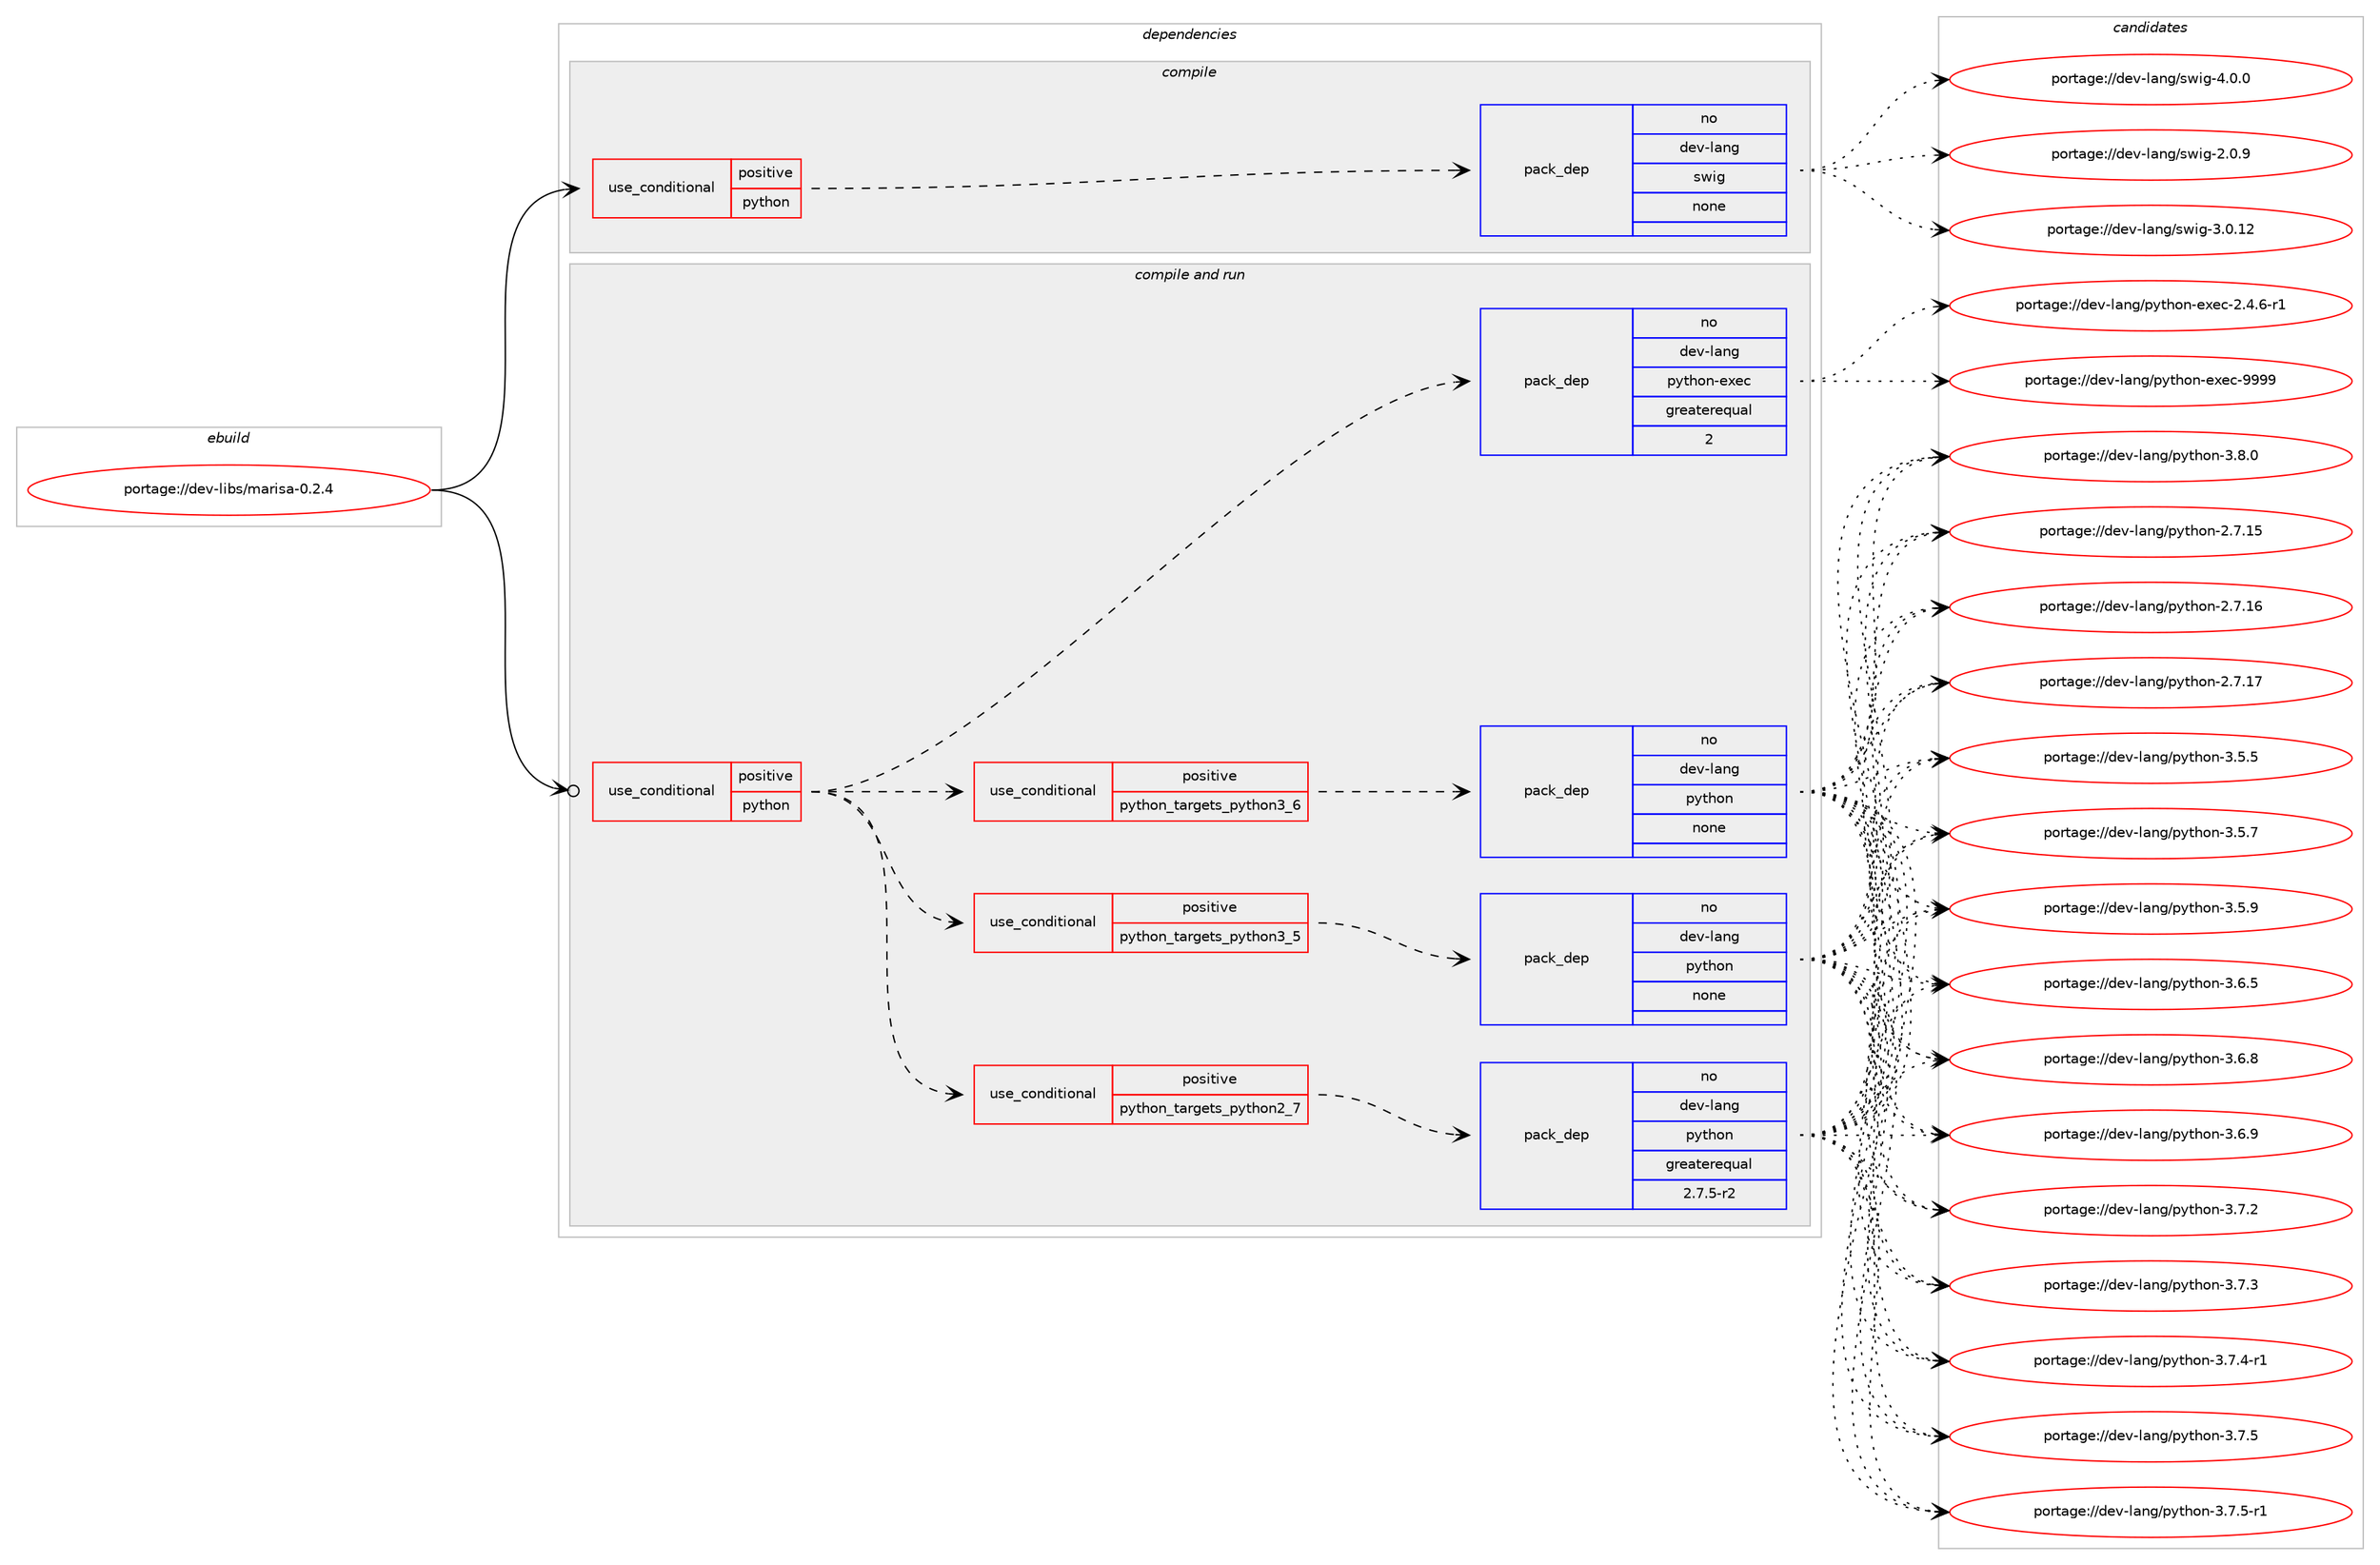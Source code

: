 digraph prolog {

# *************
# Graph options
# *************

newrank=true;
concentrate=true;
compound=true;
graph [rankdir=LR,fontname=Helvetica,fontsize=10,ranksep=1.5];#, ranksep=2.5, nodesep=0.2];
edge  [arrowhead=vee];
node  [fontname=Helvetica,fontsize=10];

# **********
# The ebuild
# **********

subgraph cluster_leftcol {
color=gray;
rank=same;
label=<<i>ebuild</i>>;
id [label="portage://dev-libs/marisa-0.2.4", color=red, width=4, href="../dev-libs/marisa-0.2.4.svg"];
}

# ****************
# The dependencies
# ****************

subgraph cluster_midcol {
color=gray;
label=<<i>dependencies</i>>;
subgraph cluster_compile {
fillcolor="#eeeeee";
style=filled;
label=<<i>compile</i>>;
subgraph cond21531 {
dependency102814 [label=<<TABLE BORDER="0" CELLBORDER="1" CELLSPACING="0" CELLPADDING="4"><TR><TD ROWSPAN="3" CELLPADDING="10">use_conditional</TD></TR><TR><TD>positive</TD></TR><TR><TD>python</TD></TR></TABLE>>, shape=none, color=red];
subgraph pack78200 {
dependency102815 [label=<<TABLE BORDER="0" CELLBORDER="1" CELLSPACING="0" CELLPADDING="4" WIDTH="220"><TR><TD ROWSPAN="6" CELLPADDING="30">pack_dep</TD></TR><TR><TD WIDTH="110">no</TD></TR><TR><TD>dev-lang</TD></TR><TR><TD>swig</TD></TR><TR><TD>none</TD></TR><TR><TD></TD></TR></TABLE>>, shape=none, color=blue];
}
dependency102814:e -> dependency102815:w [weight=20,style="dashed",arrowhead="vee"];
}
id:e -> dependency102814:w [weight=20,style="solid",arrowhead="vee"];
}
subgraph cluster_compileandrun {
fillcolor="#eeeeee";
style=filled;
label=<<i>compile and run</i>>;
subgraph cond21532 {
dependency102816 [label=<<TABLE BORDER="0" CELLBORDER="1" CELLSPACING="0" CELLPADDING="4"><TR><TD ROWSPAN="3" CELLPADDING="10">use_conditional</TD></TR><TR><TD>positive</TD></TR><TR><TD>python</TD></TR></TABLE>>, shape=none, color=red];
subgraph cond21533 {
dependency102817 [label=<<TABLE BORDER="0" CELLBORDER="1" CELLSPACING="0" CELLPADDING="4"><TR><TD ROWSPAN="3" CELLPADDING="10">use_conditional</TD></TR><TR><TD>positive</TD></TR><TR><TD>python_targets_python2_7</TD></TR></TABLE>>, shape=none, color=red];
subgraph pack78201 {
dependency102818 [label=<<TABLE BORDER="0" CELLBORDER="1" CELLSPACING="0" CELLPADDING="4" WIDTH="220"><TR><TD ROWSPAN="6" CELLPADDING="30">pack_dep</TD></TR><TR><TD WIDTH="110">no</TD></TR><TR><TD>dev-lang</TD></TR><TR><TD>python</TD></TR><TR><TD>greaterequal</TD></TR><TR><TD>2.7.5-r2</TD></TR></TABLE>>, shape=none, color=blue];
}
dependency102817:e -> dependency102818:w [weight=20,style="dashed",arrowhead="vee"];
}
dependency102816:e -> dependency102817:w [weight=20,style="dashed",arrowhead="vee"];
subgraph cond21534 {
dependency102819 [label=<<TABLE BORDER="0" CELLBORDER="1" CELLSPACING="0" CELLPADDING="4"><TR><TD ROWSPAN="3" CELLPADDING="10">use_conditional</TD></TR><TR><TD>positive</TD></TR><TR><TD>python_targets_python3_5</TD></TR></TABLE>>, shape=none, color=red];
subgraph pack78202 {
dependency102820 [label=<<TABLE BORDER="0" CELLBORDER="1" CELLSPACING="0" CELLPADDING="4" WIDTH="220"><TR><TD ROWSPAN="6" CELLPADDING="30">pack_dep</TD></TR><TR><TD WIDTH="110">no</TD></TR><TR><TD>dev-lang</TD></TR><TR><TD>python</TD></TR><TR><TD>none</TD></TR><TR><TD></TD></TR></TABLE>>, shape=none, color=blue];
}
dependency102819:e -> dependency102820:w [weight=20,style="dashed",arrowhead="vee"];
}
dependency102816:e -> dependency102819:w [weight=20,style="dashed",arrowhead="vee"];
subgraph cond21535 {
dependency102821 [label=<<TABLE BORDER="0" CELLBORDER="1" CELLSPACING="0" CELLPADDING="4"><TR><TD ROWSPAN="3" CELLPADDING="10">use_conditional</TD></TR><TR><TD>positive</TD></TR><TR><TD>python_targets_python3_6</TD></TR></TABLE>>, shape=none, color=red];
subgraph pack78203 {
dependency102822 [label=<<TABLE BORDER="0" CELLBORDER="1" CELLSPACING="0" CELLPADDING="4" WIDTH="220"><TR><TD ROWSPAN="6" CELLPADDING="30">pack_dep</TD></TR><TR><TD WIDTH="110">no</TD></TR><TR><TD>dev-lang</TD></TR><TR><TD>python</TD></TR><TR><TD>none</TD></TR><TR><TD></TD></TR></TABLE>>, shape=none, color=blue];
}
dependency102821:e -> dependency102822:w [weight=20,style="dashed",arrowhead="vee"];
}
dependency102816:e -> dependency102821:w [weight=20,style="dashed",arrowhead="vee"];
subgraph pack78204 {
dependency102823 [label=<<TABLE BORDER="0" CELLBORDER="1" CELLSPACING="0" CELLPADDING="4" WIDTH="220"><TR><TD ROWSPAN="6" CELLPADDING="30">pack_dep</TD></TR><TR><TD WIDTH="110">no</TD></TR><TR><TD>dev-lang</TD></TR><TR><TD>python-exec</TD></TR><TR><TD>greaterequal</TD></TR><TR><TD>2</TD></TR></TABLE>>, shape=none, color=blue];
}
dependency102816:e -> dependency102823:w [weight=20,style="dashed",arrowhead="vee"];
}
id:e -> dependency102816:w [weight=20,style="solid",arrowhead="odotvee"];
}
subgraph cluster_run {
fillcolor="#eeeeee";
style=filled;
label=<<i>run</i>>;
}
}

# **************
# The candidates
# **************

subgraph cluster_choices {
rank=same;
color=gray;
label=<<i>candidates</i>>;

subgraph choice78200 {
color=black;
nodesep=1;
choiceportage100101118451089711010347115119105103455046484657 [label="portage://dev-lang/swig-2.0.9", color=red, width=4,href="../dev-lang/swig-2.0.9.svg"];
choiceportage10010111845108971101034711511910510345514648464950 [label="portage://dev-lang/swig-3.0.12", color=red, width=4,href="../dev-lang/swig-3.0.12.svg"];
choiceportage100101118451089711010347115119105103455246484648 [label="portage://dev-lang/swig-4.0.0", color=red, width=4,href="../dev-lang/swig-4.0.0.svg"];
dependency102815:e -> choiceportage100101118451089711010347115119105103455046484657:w [style=dotted,weight="100"];
dependency102815:e -> choiceportage10010111845108971101034711511910510345514648464950:w [style=dotted,weight="100"];
dependency102815:e -> choiceportage100101118451089711010347115119105103455246484648:w [style=dotted,weight="100"];
}
subgraph choice78201 {
color=black;
nodesep=1;
choiceportage10010111845108971101034711212111610411111045504655464953 [label="portage://dev-lang/python-2.7.15", color=red, width=4,href="../dev-lang/python-2.7.15.svg"];
choiceportage10010111845108971101034711212111610411111045504655464954 [label="portage://dev-lang/python-2.7.16", color=red, width=4,href="../dev-lang/python-2.7.16.svg"];
choiceportage10010111845108971101034711212111610411111045504655464955 [label="portage://dev-lang/python-2.7.17", color=red, width=4,href="../dev-lang/python-2.7.17.svg"];
choiceportage100101118451089711010347112121116104111110455146534653 [label="portage://dev-lang/python-3.5.5", color=red, width=4,href="../dev-lang/python-3.5.5.svg"];
choiceportage100101118451089711010347112121116104111110455146534655 [label="portage://dev-lang/python-3.5.7", color=red, width=4,href="../dev-lang/python-3.5.7.svg"];
choiceportage100101118451089711010347112121116104111110455146534657 [label="portage://dev-lang/python-3.5.9", color=red, width=4,href="../dev-lang/python-3.5.9.svg"];
choiceportage100101118451089711010347112121116104111110455146544653 [label="portage://dev-lang/python-3.6.5", color=red, width=4,href="../dev-lang/python-3.6.5.svg"];
choiceportage100101118451089711010347112121116104111110455146544656 [label="portage://dev-lang/python-3.6.8", color=red, width=4,href="../dev-lang/python-3.6.8.svg"];
choiceportage100101118451089711010347112121116104111110455146544657 [label="portage://dev-lang/python-3.6.9", color=red, width=4,href="../dev-lang/python-3.6.9.svg"];
choiceportage100101118451089711010347112121116104111110455146554650 [label="portage://dev-lang/python-3.7.2", color=red, width=4,href="../dev-lang/python-3.7.2.svg"];
choiceportage100101118451089711010347112121116104111110455146554651 [label="portage://dev-lang/python-3.7.3", color=red, width=4,href="../dev-lang/python-3.7.3.svg"];
choiceportage1001011184510897110103471121211161041111104551465546524511449 [label="portage://dev-lang/python-3.7.4-r1", color=red, width=4,href="../dev-lang/python-3.7.4-r1.svg"];
choiceportage100101118451089711010347112121116104111110455146554653 [label="portage://dev-lang/python-3.7.5", color=red, width=4,href="../dev-lang/python-3.7.5.svg"];
choiceportage1001011184510897110103471121211161041111104551465546534511449 [label="portage://dev-lang/python-3.7.5-r1", color=red, width=4,href="../dev-lang/python-3.7.5-r1.svg"];
choiceportage100101118451089711010347112121116104111110455146564648 [label="portage://dev-lang/python-3.8.0", color=red, width=4,href="../dev-lang/python-3.8.0.svg"];
dependency102818:e -> choiceportage10010111845108971101034711212111610411111045504655464953:w [style=dotted,weight="100"];
dependency102818:e -> choiceportage10010111845108971101034711212111610411111045504655464954:w [style=dotted,weight="100"];
dependency102818:e -> choiceportage10010111845108971101034711212111610411111045504655464955:w [style=dotted,weight="100"];
dependency102818:e -> choiceportage100101118451089711010347112121116104111110455146534653:w [style=dotted,weight="100"];
dependency102818:e -> choiceportage100101118451089711010347112121116104111110455146534655:w [style=dotted,weight="100"];
dependency102818:e -> choiceportage100101118451089711010347112121116104111110455146534657:w [style=dotted,weight="100"];
dependency102818:e -> choiceportage100101118451089711010347112121116104111110455146544653:w [style=dotted,weight="100"];
dependency102818:e -> choiceportage100101118451089711010347112121116104111110455146544656:w [style=dotted,weight="100"];
dependency102818:e -> choiceportage100101118451089711010347112121116104111110455146544657:w [style=dotted,weight="100"];
dependency102818:e -> choiceportage100101118451089711010347112121116104111110455146554650:w [style=dotted,weight="100"];
dependency102818:e -> choiceportage100101118451089711010347112121116104111110455146554651:w [style=dotted,weight="100"];
dependency102818:e -> choiceportage1001011184510897110103471121211161041111104551465546524511449:w [style=dotted,weight="100"];
dependency102818:e -> choiceportage100101118451089711010347112121116104111110455146554653:w [style=dotted,weight="100"];
dependency102818:e -> choiceportage1001011184510897110103471121211161041111104551465546534511449:w [style=dotted,weight="100"];
dependency102818:e -> choiceportage100101118451089711010347112121116104111110455146564648:w [style=dotted,weight="100"];
}
subgraph choice78202 {
color=black;
nodesep=1;
choiceportage10010111845108971101034711212111610411111045504655464953 [label="portage://dev-lang/python-2.7.15", color=red, width=4,href="../dev-lang/python-2.7.15.svg"];
choiceportage10010111845108971101034711212111610411111045504655464954 [label="portage://dev-lang/python-2.7.16", color=red, width=4,href="../dev-lang/python-2.7.16.svg"];
choiceportage10010111845108971101034711212111610411111045504655464955 [label="portage://dev-lang/python-2.7.17", color=red, width=4,href="../dev-lang/python-2.7.17.svg"];
choiceportage100101118451089711010347112121116104111110455146534653 [label="portage://dev-lang/python-3.5.5", color=red, width=4,href="../dev-lang/python-3.5.5.svg"];
choiceportage100101118451089711010347112121116104111110455146534655 [label="portage://dev-lang/python-3.5.7", color=red, width=4,href="../dev-lang/python-3.5.7.svg"];
choiceportage100101118451089711010347112121116104111110455146534657 [label="portage://dev-lang/python-3.5.9", color=red, width=4,href="../dev-lang/python-3.5.9.svg"];
choiceportage100101118451089711010347112121116104111110455146544653 [label="portage://dev-lang/python-3.6.5", color=red, width=4,href="../dev-lang/python-3.6.5.svg"];
choiceportage100101118451089711010347112121116104111110455146544656 [label="portage://dev-lang/python-3.6.8", color=red, width=4,href="../dev-lang/python-3.6.8.svg"];
choiceportage100101118451089711010347112121116104111110455146544657 [label="portage://dev-lang/python-3.6.9", color=red, width=4,href="../dev-lang/python-3.6.9.svg"];
choiceportage100101118451089711010347112121116104111110455146554650 [label="portage://dev-lang/python-3.7.2", color=red, width=4,href="../dev-lang/python-3.7.2.svg"];
choiceportage100101118451089711010347112121116104111110455146554651 [label="portage://dev-lang/python-3.7.3", color=red, width=4,href="../dev-lang/python-3.7.3.svg"];
choiceportage1001011184510897110103471121211161041111104551465546524511449 [label="portage://dev-lang/python-3.7.4-r1", color=red, width=4,href="../dev-lang/python-3.7.4-r1.svg"];
choiceportage100101118451089711010347112121116104111110455146554653 [label="portage://dev-lang/python-3.7.5", color=red, width=4,href="../dev-lang/python-3.7.5.svg"];
choiceportage1001011184510897110103471121211161041111104551465546534511449 [label="portage://dev-lang/python-3.7.5-r1", color=red, width=4,href="../dev-lang/python-3.7.5-r1.svg"];
choiceportage100101118451089711010347112121116104111110455146564648 [label="portage://dev-lang/python-3.8.0", color=red, width=4,href="../dev-lang/python-3.8.0.svg"];
dependency102820:e -> choiceportage10010111845108971101034711212111610411111045504655464953:w [style=dotted,weight="100"];
dependency102820:e -> choiceportage10010111845108971101034711212111610411111045504655464954:w [style=dotted,weight="100"];
dependency102820:e -> choiceportage10010111845108971101034711212111610411111045504655464955:w [style=dotted,weight="100"];
dependency102820:e -> choiceportage100101118451089711010347112121116104111110455146534653:w [style=dotted,weight="100"];
dependency102820:e -> choiceportage100101118451089711010347112121116104111110455146534655:w [style=dotted,weight="100"];
dependency102820:e -> choiceportage100101118451089711010347112121116104111110455146534657:w [style=dotted,weight="100"];
dependency102820:e -> choiceportage100101118451089711010347112121116104111110455146544653:w [style=dotted,weight="100"];
dependency102820:e -> choiceportage100101118451089711010347112121116104111110455146544656:w [style=dotted,weight="100"];
dependency102820:e -> choiceportage100101118451089711010347112121116104111110455146544657:w [style=dotted,weight="100"];
dependency102820:e -> choiceportage100101118451089711010347112121116104111110455146554650:w [style=dotted,weight="100"];
dependency102820:e -> choiceportage100101118451089711010347112121116104111110455146554651:w [style=dotted,weight="100"];
dependency102820:e -> choiceportage1001011184510897110103471121211161041111104551465546524511449:w [style=dotted,weight="100"];
dependency102820:e -> choiceportage100101118451089711010347112121116104111110455146554653:w [style=dotted,weight="100"];
dependency102820:e -> choiceportage1001011184510897110103471121211161041111104551465546534511449:w [style=dotted,weight="100"];
dependency102820:e -> choiceportage100101118451089711010347112121116104111110455146564648:w [style=dotted,weight="100"];
}
subgraph choice78203 {
color=black;
nodesep=1;
choiceportage10010111845108971101034711212111610411111045504655464953 [label="portage://dev-lang/python-2.7.15", color=red, width=4,href="../dev-lang/python-2.7.15.svg"];
choiceportage10010111845108971101034711212111610411111045504655464954 [label="portage://dev-lang/python-2.7.16", color=red, width=4,href="../dev-lang/python-2.7.16.svg"];
choiceportage10010111845108971101034711212111610411111045504655464955 [label="portage://dev-lang/python-2.7.17", color=red, width=4,href="../dev-lang/python-2.7.17.svg"];
choiceportage100101118451089711010347112121116104111110455146534653 [label="portage://dev-lang/python-3.5.5", color=red, width=4,href="../dev-lang/python-3.5.5.svg"];
choiceportage100101118451089711010347112121116104111110455146534655 [label="portage://dev-lang/python-3.5.7", color=red, width=4,href="../dev-lang/python-3.5.7.svg"];
choiceportage100101118451089711010347112121116104111110455146534657 [label="portage://dev-lang/python-3.5.9", color=red, width=4,href="../dev-lang/python-3.5.9.svg"];
choiceportage100101118451089711010347112121116104111110455146544653 [label="portage://dev-lang/python-3.6.5", color=red, width=4,href="../dev-lang/python-3.6.5.svg"];
choiceportage100101118451089711010347112121116104111110455146544656 [label="portage://dev-lang/python-3.6.8", color=red, width=4,href="../dev-lang/python-3.6.8.svg"];
choiceportage100101118451089711010347112121116104111110455146544657 [label="portage://dev-lang/python-3.6.9", color=red, width=4,href="../dev-lang/python-3.6.9.svg"];
choiceportage100101118451089711010347112121116104111110455146554650 [label="portage://dev-lang/python-3.7.2", color=red, width=4,href="../dev-lang/python-3.7.2.svg"];
choiceportage100101118451089711010347112121116104111110455146554651 [label="portage://dev-lang/python-3.7.3", color=red, width=4,href="../dev-lang/python-3.7.3.svg"];
choiceportage1001011184510897110103471121211161041111104551465546524511449 [label="portage://dev-lang/python-3.7.4-r1", color=red, width=4,href="../dev-lang/python-3.7.4-r1.svg"];
choiceportage100101118451089711010347112121116104111110455146554653 [label="portage://dev-lang/python-3.7.5", color=red, width=4,href="../dev-lang/python-3.7.5.svg"];
choiceportage1001011184510897110103471121211161041111104551465546534511449 [label="portage://dev-lang/python-3.7.5-r1", color=red, width=4,href="../dev-lang/python-3.7.5-r1.svg"];
choiceportage100101118451089711010347112121116104111110455146564648 [label="portage://dev-lang/python-3.8.0", color=red, width=4,href="../dev-lang/python-3.8.0.svg"];
dependency102822:e -> choiceportage10010111845108971101034711212111610411111045504655464953:w [style=dotted,weight="100"];
dependency102822:e -> choiceportage10010111845108971101034711212111610411111045504655464954:w [style=dotted,weight="100"];
dependency102822:e -> choiceportage10010111845108971101034711212111610411111045504655464955:w [style=dotted,weight="100"];
dependency102822:e -> choiceportage100101118451089711010347112121116104111110455146534653:w [style=dotted,weight="100"];
dependency102822:e -> choiceportage100101118451089711010347112121116104111110455146534655:w [style=dotted,weight="100"];
dependency102822:e -> choiceportage100101118451089711010347112121116104111110455146534657:w [style=dotted,weight="100"];
dependency102822:e -> choiceportage100101118451089711010347112121116104111110455146544653:w [style=dotted,weight="100"];
dependency102822:e -> choiceportage100101118451089711010347112121116104111110455146544656:w [style=dotted,weight="100"];
dependency102822:e -> choiceportage100101118451089711010347112121116104111110455146544657:w [style=dotted,weight="100"];
dependency102822:e -> choiceportage100101118451089711010347112121116104111110455146554650:w [style=dotted,weight="100"];
dependency102822:e -> choiceportage100101118451089711010347112121116104111110455146554651:w [style=dotted,weight="100"];
dependency102822:e -> choiceportage1001011184510897110103471121211161041111104551465546524511449:w [style=dotted,weight="100"];
dependency102822:e -> choiceportage100101118451089711010347112121116104111110455146554653:w [style=dotted,weight="100"];
dependency102822:e -> choiceportage1001011184510897110103471121211161041111104551465546534511449:w [style=dotted,weight="100"];
dependency102822:e -> choiceportage100101118451089711010347112121116104111110455146564648:w [style=dotted,weight="100"];
}
subgraph choice78204 {
color=black;
nodesep=1;
choiceportage10010111845108971101034711212111610411111045101120101994550465246544511449 [label="portage://dev-lang/python-exec-2.4.6-r1", color=red, width=4,href="../dev-lang/python-exec-2.4.6-r1.svg"];
choiceportage10010111845108971101034711212111610411111045101120101994557575757 [label="portage://dev-lang/python-exec-9999", color=red, width=4,href="../dev-lang/python-exec-9999.svg"];
dependency102823:e -> choiceportage10010111845108971101034711212111610411111045101120101994550465246544511449:w [style=dotted,weight="100"];
dependency102823:e -> choiceportage10010111845108971101034711212111610411111045101120101994557575757:w [style=dotted,weight="100"];
}
}

}
